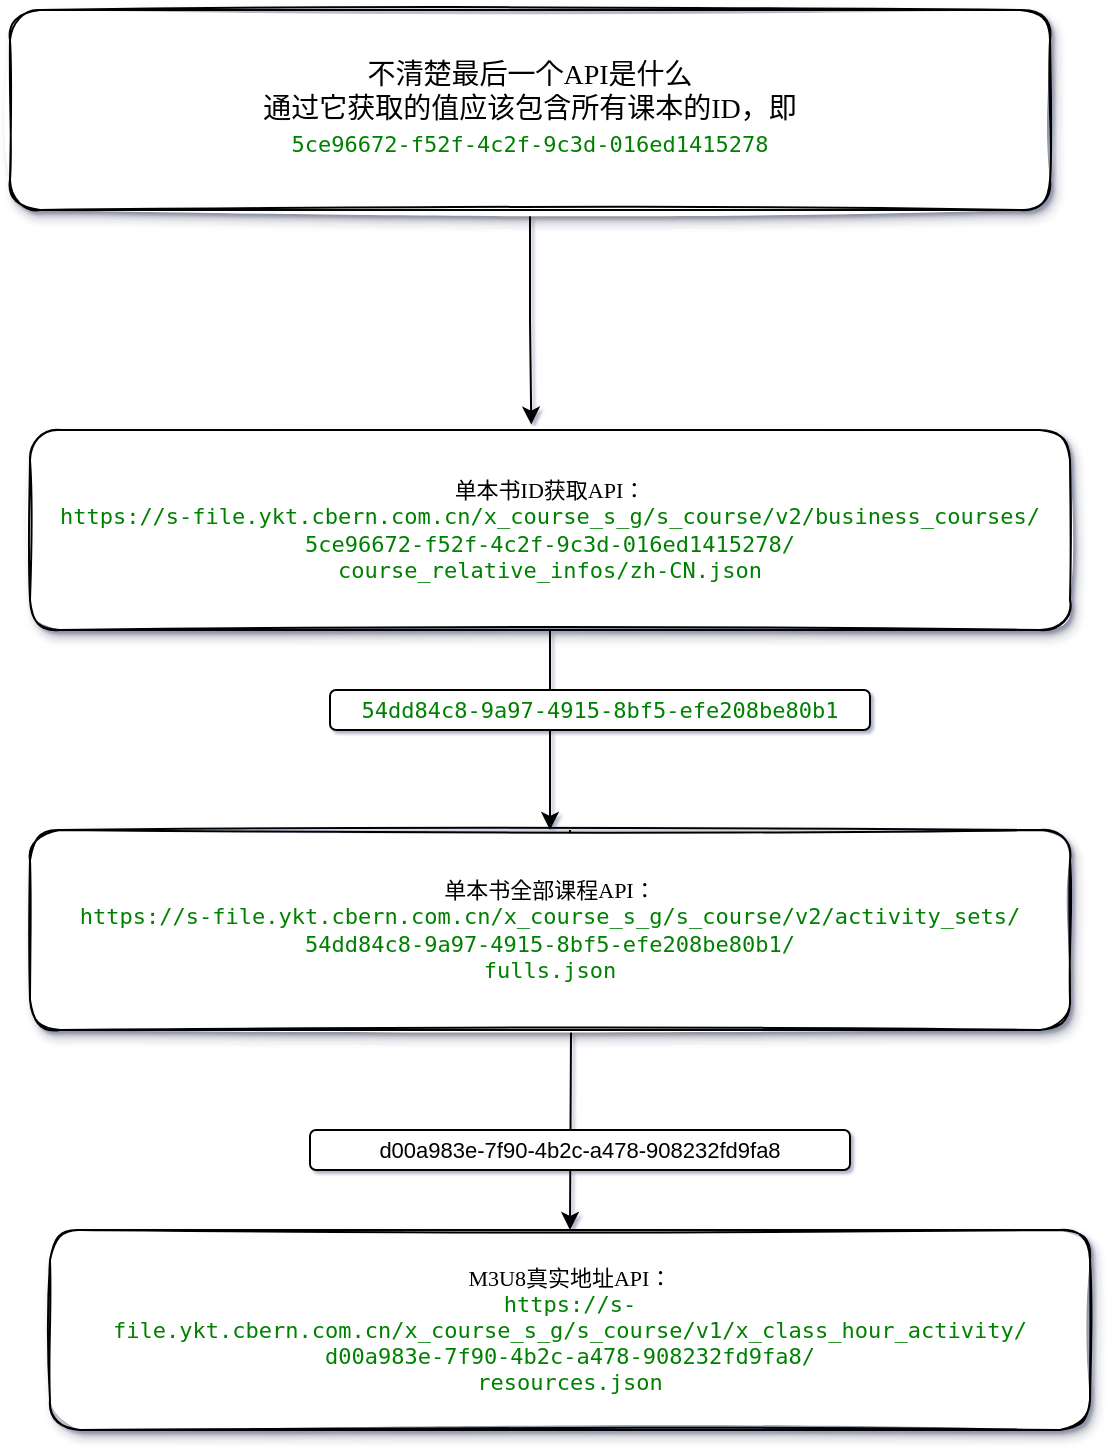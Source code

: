 <mxfile version="16.5.1" type="device"><diagram id="ZEAJIcWZnpSBx9Mx9pMm" name="第 1 页"><mxGraphModel dx="785" dy="1406" grid="1" gridSize="10" guides="1" tooltips="1" connect="1" arrows="1" fold="1" page="1" pageScale="1" pageWidth="1169" pageHeight="827" background="none" math="0" shadow="1"><root><mxCell id="0"/><mxCell id="1" parent="0"/><mxCell id="b7D2PUT20kzDqutfV5Ji-1" value="&lt;div style=&quot;font-size: 11px&quot;&gt;&lt;span style=&quot;font-size: 11px&quot;&gt;M3U8真实地址API：&lt;/span&gt;&lt;/div&gt;&lt;div style=&quot;font-size: 11px&quot;&gt;&lt;span style=&quot;font-size: 11px&quot;&gt;&lt;font color=&quot;#008000&quot; face=&quot;monospace&quot; style=&quot;font-size: 11px&quot;&gt;https://s-file.ykt.cbern.com.cn/x_course_s_g/s_course/v1/x_class_hour_activity/&lt;/font&gt;&lt;/span&gt;&lt;/div&gt;&lt;div style=&quot;font-size: 11px&quot;&gt;&lt;span style=&quot;font-size: 11px&quot;&gt;&lt;font color=&quot;#008000&quot; face=&quot;monospace&quot; style=&quot;font-size: 11px&quot;&gt;d00a983e-7f90-4b2c-a478-908232fd9fa8/&lt;/font&gt;&lt;/span&gt;&lt;/div&gt;&lt;div style=&quot;font-size: 11px&quot;&gt;&lt;span style=&quot;font-size: 11px&quot;&gt;&lt;font color=&quot;#008000&quot; face=&quot;monospace&quot; style=&quot;font-size: 11px&quot;&gt;resources.json&lt;/font&gt;&lt;/span&gt;&lt;/div&gt;" style="rounded=1;whiteSpace=wrap;html=1;sketch=1;shadow=1;glass=0;fillStyle=auto;fontFamily=Times New Roman;fontSize=11;fontStyle=0;align=center;" parent="1" vertex="1"><mxGeometry x="410" y="370" width="520" height="100" as="geometry"/></mxCell><mxCell id="W7BMa0ZTSQTWqUO5srpf-1" style="edgeStyle=orthogonalEdgeStyle;rounded=0;orthogonalLoop=1;jettySize=auto;html=1;" edge="1" parent="1" target="b7D2PUT20kzDqutfV5Ji-1"><mxGeometry relative="1" as="geometry"><mxPoint x="670" y="170" as="sourcePoint"/></mxGeometry></mxCell><mxCell id="W7BMa0ZTSQTWqUO5srpf-2" value="d00a983e-7f90-4b2c-a478-908232fd9fa8" style="rounded=1;whiteSpace=wrap;html=1;fontSize=11;" vertex="1" parent="1"><mxGeometry x="540" y="320" width="270" height="20" as="geometry"/></mxCell><mxCell id="W7BMa0ZTSQTWqUO5srpf-3" value="&lt;div style=&quot;font-size: 11px&quot;&gt;&lt;span style=&quot;font-size: 11px&quot;&gt;单本书全部课程API：&lt;/span&gt;&lt;/div&gt;&lt;div&gt;&lt;font color=&quot;#008000&quot; face=&quot;monospace&quot;&gt;https://s-file.ykt.cbern.com.cn/x_course_s_g/s_course/v2/activity_sets/&lt;/font&gt;&lt;/div&gt;&lt;div&gt;&lt;font color=&quot;#008000&quot; face=&quot;monospace&quot;&gt;54dd84c8-9a97-4915-8bf5-efe208be80b1/&lt;/font&gt;&lt;/div&gt;&lt;div&gt;&lt;font color=&quot;#008000&quot; face=&quot;monospace&quot;&gt;fulls.json&lt;/font&gt;&lt;br&gt;&lt;/div&gt;" style="rounded=1;whiteSpace=wrap;html=1;sketch=1;shadow=1;glass=0;fillStyle=auto;fontFamily=Times New Roman;fontSize=11;fontStyle=0;align=center;" vertex="1" parent="1"><mxGeometry x="400" y="170" width="520" height="100" as="geometry"/></mxCell><mxCell id="W7BMa0ZTSQTWqUO5srpf-6" style="edgeStyle=orthogonalEdgeStyle;rounded=0;orthogonalLoop=1;jettySize=auto;html=1;fontFamily=Comic Sans MS;fontSize=11;" edge="1" parent="1" source="W7BMa0ZTSQTWqUO5srpf-5" target="W7BMa0ZTSQTWqUO5srpf-3"><mxGeometry relative="1" as="geometry"/></mxCell><mxCell id="W7BMa0ZTSQTWqUO5srpf-5" value="&lt;div style=&quot;font-size: 11px&quot;&gt;&lt;span style=&quot;font-size: 11px&quot;&gt;单本书ID获取API：&lt;/span&gt;&lt;/div&gt;&lt;div&gt;&lt;font color=&quot;#008000&quot; face=&quot;monospace&quot;&gt;https://s-file.ykt.cbern.com.cn/x_course_s_g/s_course/v2/business_courses/&lt;/font&gt;&lt;/div&gt;&lt;div&gt;&lt;font color=&quot;#008000&quot; face=&quot;monospace&quot;&gt;5ce96672-f52f-4c2f-9c3d-016ed1415278/&lt;/font&gt;&lt;/div&gt;&lt;div&gt;&lt;font color=&quot;#008000&quot; face=&quot;monospace&quot;&gt;course_relative_infos/zh-CN.json&lt;/font&gt;&lt;br&gt;&lt;/div&gt;" style="rounded=1;whiteSpace=wrap;html=1;sketch=1;shadow=1;glass=0;fillStyle=auto;fontFamily=Times New Roman;fontSize=11;fontStyle=0;align=center;" vertex="1" parent="1"><mxGeometry x="400" y="-30" width="520" height="100" as="geometry"/></mxCell><mxCell id="W7BMa0ZTSQTWqUO5srpf-7" value="&lt;span style=&quot;color: rgb(0 , 128 , 0) ; font-family: monospace&quot;&gt;54dd84c8-9a97-4915-8bf5-efe208be80b1&lt;/span&gt;" style="rounded=1;whiteSpace=wrap;html=1;fontSize=11;" vertex="1" parent="1"><mxGeometry x="550" y="100" width="270" height="20" as="geometry"/></mxCell><mxCell id="W7BMa0ZTSQTWqUO5srpf-9" style="edgeStyle=orthogonalEdgeStyle;rounded=0;orthogonalLoop=1;jettySize=auto;html=1;entryX=0.482;entryY=-0.027;entryDx=0;entryDy=0;entryPerimeter=0;fontFamily=Comic Sans MS;fontSize=14;" edge="1" parent="1" source="W7BMa0ZTSQTWqUO5srpf-8" target="W7BMa0ZTSQTWqUO5srpf-5"><mxGeometry relative="1" as="geometry"/></mxCell><mxCell id="W7BMa0ZTSQTWqUO5srpf-8" value="&lt;div&gt;&lt;font style=&quot;font-size: 14px&quot;&gt;不清楚最后一个API是什么&lt;/font&gt;&lt;/div&gt;&lt;div&gt;&lt;span style=&quot;font-size: 14px&quot;&gt;通过它获取的值应该包含所有课本的ID，即&lt;/span&gt;&lt;/div&gt;&lt;div&gt;&lt;span style=&quot;color: rgb(0 , 128 , 0) ; font-family: monospace&quot;&gt;5ce96672-f52f-4c2f-9c3d-016ed1415278&lt;/span&gt;&lt;span style=&quot;font-size: 14px&quot;&gt;&lt;br&gt;&lt;/span&gt;&lt;/div&gt;" style="rounded=1;whiteSpace=wrap;html=1;sketch=1;shadow=1;glass=0;fillStyle=auto;fontFamily=Times New Roman;fontSize=11;fontStyle=0;align=center;" vertex="1" parent="1"><mxGeometry x="390" y="-240" width="520" height="100" as="geometry"/></mxCell></root></mxGraphModel></diagram></mxfile>